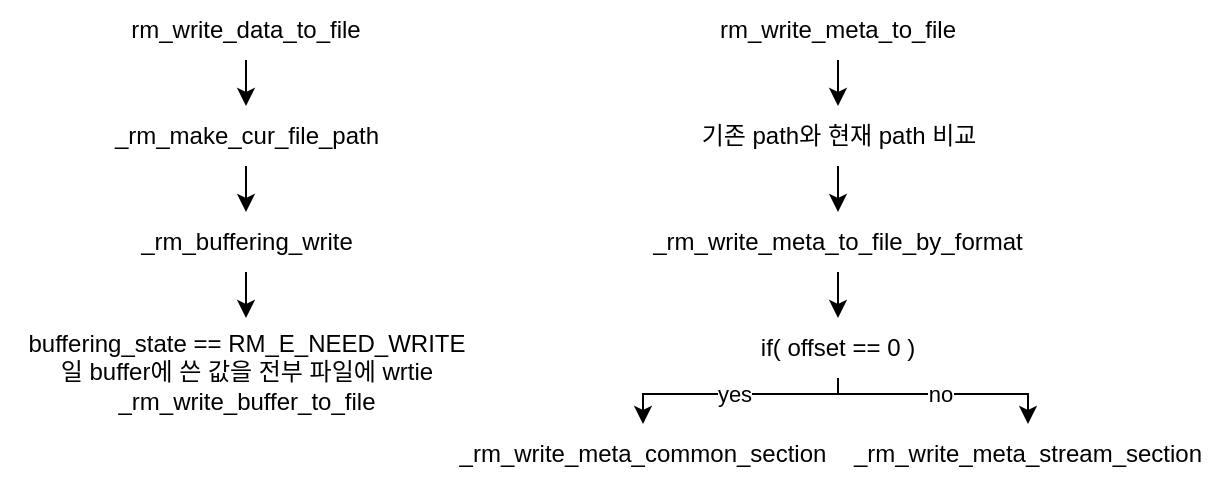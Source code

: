 <mxfile version="21.6.5" type="github">
  <diagram name="페이지-1" id="Zve-fHR-Un429lLLsyZV">
    <mxGraphModel dx="1450" dy="565" grid="0" gridSize="10" guides="1" tooltips="1" connect="1" arrows="1" fold="1" page="0" pageScale="1" pageWidth="827" pageHeight="1169" math="0" shadow="0">
      <root>
        <mxCell id="0" />
        <mxCell id="1" parent="0" />
        <mxCell id="bo2wdk6cWCxJMp5UY7U4-13" style="edgeStyle=orthogonalEdgeStyle;rounded=0;orthogonalLoop=1;jettySize=auto;html=1;exitX=0.5;exitY=1;exitDx=0;exitDy=0;entryX=0.5;entryY=0;entryDx=0;entryDy=0;" edge="1" parent="1" source="bo2wdk6cWCxJMp5UY7U4-1" target="bo2wdk6cWCxJMp5UY7U4-11">
          <mxGeometry relative="1" as="geometry" />
        </mxCell>
        <mxCell id="bo2wdk6cWCxJMp5UY7U4-1" value="rm_write_meta_to_file" style="text;html=1;strokeColor=none;fillColor=none;align=center;verticalAlign=middle;whiteSpace=wrap;rounded=0;" vertex="1" parent="1">
          <mxGeometry x="102" y="48" width="130" height="30" as="geometry" />
        </mxCell>
        <mxCell id="bo2wdk6cWCxJMp5UY7U4-8" style="edgeStyle=orthogonalEdgeStyle;rounded=0;orthogonalLoop=1;jettySize=auto;html=1;exitX=0.5;exitY=1;exitDx=0;exitDy=0;entryX=0.5;entryY=0;entryDx=0;entryDy=0;" edge="1" parent="1" source="bo2wdk6cWCxJMp5UY7U4-2" target="bo2wdk6cWCxJMp5UY7U4-4">
          <mxGeometry relative="1" as="geometry" />
        </mxCell>
        <mxCell id="bo2wdk6cWCxJMp5UY7U4-2" value="rm_write_data_to_file" style="text;html=1;strokeColor=none;fillColor=none;align=center;verticalAlign=middle;whiteSpace=wrap;rounded=0;" vertex="1" parent="1">
          <mxGeometry x="-194" y="48" width="130" height="30" as="geometry" />
        </mxCell>
        <mxCell id="bo2wdk6cWCxJMp5UY7U4-9" style="edgeStyle=orthogonalEdgeStyle;rounded=0;orthogonalLoop=1;jettySize=auto;html=1;exitX=0.5;exitY=1;exitDx=0;exitDy=0;entryX=0.5;entryY=0;entryDx=0;entryDy=0;" edge="1" parent="1" source="bo2wdk6cWCxJMp5UY7U4-4" target="bo2wdk6cWCxJMp5UY7U4-5">
          <mxGeometry relative="1" as="geometry" />
        </mxCell>
        <mxCell id="bo2wdk6cWCxJMp5UY7U4-4" value="_rm_make_cur_file_path" style="text;html=1;strokeColor=none;fillColor=none;align=center;verticalAlign=middle;whiteSpace=wrap;rounded=0;" vertex="1" parent="1">
          <mxGeometry x="-204.5" y="101" width="151" height="30" as="geometry" />
        </mxCell>
        <mxCell id="bo2wdk6cWCxJMp5UY7U4-10" style="edgeStyle=orthogonalEdgeStyle;rounded=0;orthogonalLoop=1;jettySize=auto;html=1;exitX=0.5;exitY=1;exitDx=0;exitDy=0;entryX=0.5;entryY=0;entryDx=0;entryDy=0;" edge="1" parent="1" source="bo2wdk6cWCxJMp5UY7U4-5" target="bo2wdk6cWCxJMp5UY7U4-7">
          <mxGeometry relative="1" as="geometry" />
        </mxCell>
        <mxCell id="bo2wdk6cWCxJMp5UY7U4-5" value="_rm_buffering_write" style="text;html=1;strokeColor=none;fillColor=none;align=center;verticalAlign=middle;whiteSpace=wrap;rounded=0;" vertex="1" parent="1">
          <mxGeometry x="-204.5" y="154" width="151" height="30" as="geometry" />
        </mxCell>
        <mxCell id="bo2wdk6cWCxJMp5UY7U4-7" value="buffering_state == RM_E_NEED_WRITE&lt;br&gt;일 buffer에 쓴 값을 전부 파일에 wrtie&lt;br&gt;_rm_write_buffer_to_file" style="text;html=1;strokeColor=none;fillColor=none;align=center;verticalAlign=middle;whiteSpace=wrap;rounded=0;" vertex="1" parent="1">
          <mxGeometry x="-251.5" y="207" width="245" height="53" as="geometry" />
        </mxCell>
        <mxCell id="bo2wdk6cWCxJMp5UY7U4-14" style="edgeStyle=orthogonalEdgeStyle;rounded=0;orthogonalLoop=1;jettySize=auto;html=1;exitX=0.5;exitY=1;exitDx=0;exitDy=0;entryX=0.5;entryY=0;entryDx=0;entryDy=0;" edge="1" parent="1" source="bo2wdk6cWCxJMp5UY7U4-11" target="bo2wdk6cWCxJMp5UY7U4-12">
          <mxGeometry relative="1" as="geometry" />
        </mxCell>
        <mxCell id="bo2wdk6cWCxJMp5UY7U4-11" value="기존 path와 현재 path 비교" style="text;html=1;strokeColor=none;fillColor=none;align=center;verticalAlign=middle;whiteSpace=wrap;rounded=0;" vertex="1" parent="1">
          <mxGeometry x="80.5" y="101" width="173" height="30" as="geometry" />
        </mxCell>
        <mxCell id="bo2wdk6cWCxJMp5UY7U4-16" style="edgeStyle=orthogonalEdgeStyle;rounded=0;orthogonalLoop=1;jettySize=auto;html=1;exitX=0.5;exitY=1;exitDx=0;exitDy=0;entryX=0.5;entryY=0;entryDx=0;entryDy=0;" edge="1" parent="1" source="bo2wdk6cWCxJMp5UY7U4-12" target="bo2wdk6cWCxJMp5UY7U4-15">
          <mxGeometry relative="1" as="geometry" />
        </mxCell>
        <mxCell id="bo2wdk6cWCxJMp5UY7U4-12" value="_rm_write_meta_to_file_by_format" style="text;html=1;strokeColor=none;fillColor=none;align=center;verticalAlign=middle;whiteSpace=wrap;rounded=0;" vertex="1" parent="1">
          <mxGeometry x="60.25" y="154" width="213.5" height="30" as="geometry" />
        </mxCell>
        <mxCell id="bo2wdk6cWCxJMp5UY7U4-22" value="yes" style="edgeStyle=orthogonalEdgeStyle;rounded=0;orthogonalLoop=1;jettySize=auto;html=1;exitX=0.5;exitY=1;exitDx=0;exitDy=0;entryX=0.5;entryY=0;entryDx=0;entryDy=0;" edge="1" parent="1" source="bo2wdk6cWCxJMp5UY7U4-15" target="bo2wdk6cWCxJMp5UY7U4-17">
          <mxGeometry relative="1" as="geometry">
            <Array as="points">
              <mxPoint x="167" y="245" />
              <mxPoint x="70" y="245" />
            </Array>
          </mxGeometry>
        </mxCell>
        <mxCell id="bo2wdk6cWCxJMp5UY7U4-23" value="no" style="edgeStyle=orthogonalEdgeStyle;rounded=0;orthogonalLoop=1;jettySize=auto;html=1;exitX=0.5;exitY=1;exitDx=0;exitDy=0;entryX=0.5;entryY=0;entryDx=0;entryDy=0;" edge="1" parent="1" source="bo2wdk6cWCxJMp5UY7U4-15" target="bo2wdk6cWCxJMp5UY7U4-18">
          <mxGeometry relative="1" as="geometry">
            <Array as="points">
              <mxPoint x="167" y="245" />
              <mxPoint x="262" y="245" />
            </Array>
          </mxGeometry>
        </mxCell>
        <mxCell id="bo2wdk6cWCxJMp5UY7U4-15" value="if( offset == 0 )" style="text;html=1;strokeColor=none;fillColor=none;align=center;verticalAlign=middle;whiteSpace=wrap;rounded=0;" vertex="1" parent="1">
          <mxGeometry x="102" y="207" width="130" height="30" as="geometry" />
        </mxCell>
        <mxCell id="bo2wdk6cWCxJMp5UY7U4-17" value="_rm_write_meta_common_section" style="text;html=1;strokeColor=none;fillColor=none;align=center;verticalAlign=middle;whiteSpace=wrap;rounded=0;" vertex="1" parent="1">
          <mxGeometry x="-28" y="260" width="195" height="30" as="geometry" />
        </mxCell>
        <mxCell id="bo2wdk6cWCxJMp5UY7U4-18" value="_rm_write_meta_stream_section" style="text;html=1;strokeColor=none;fillColor=none;align=center;verticalAlign=middle;whiteSpace=wrap;rounded=0;" vertex="1" parent="1">
          <mxGeometry x="167" y="260" width="190" height="30" as="geometry" />
        </mxCell>
      </root>
    </mxGraphModel>
  </diagram>
</mxfile>
